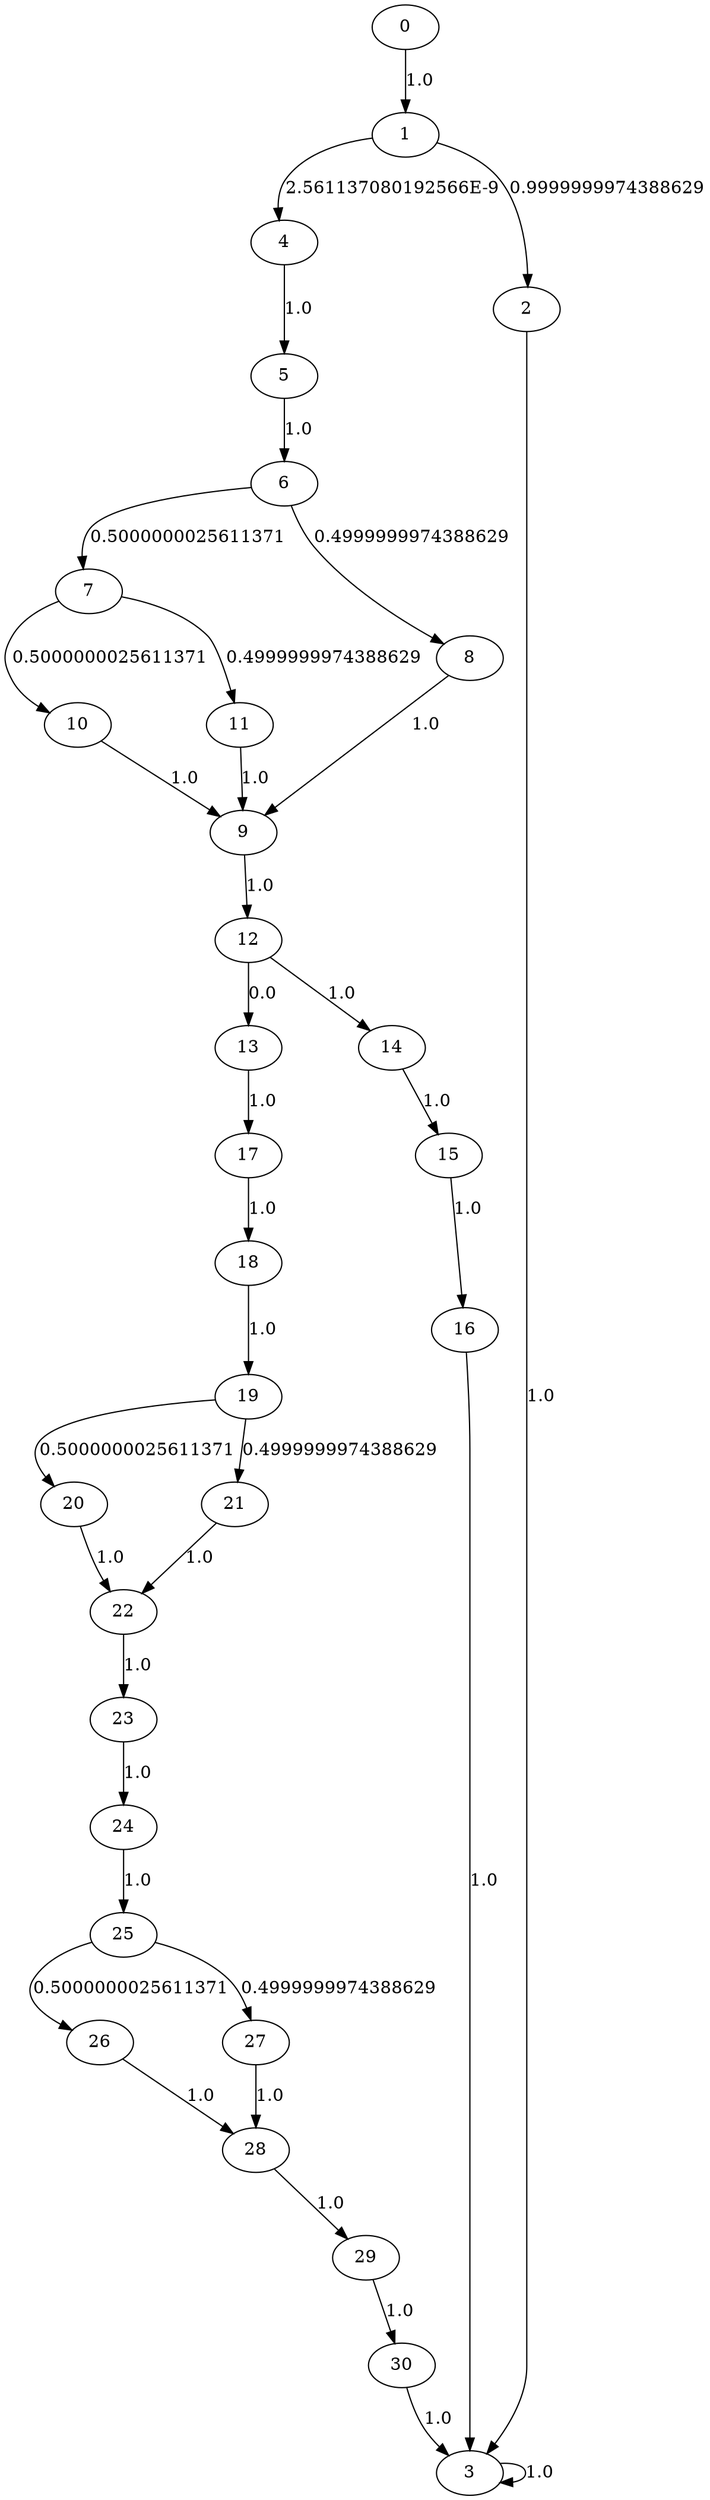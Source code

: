 digraph {
	22 -> 23[label= "1.0"];
	23 -> 24[label= "1.0"];
	24 -> 25[label= "1.0"];
	25 -> 26[label= "0.5000000025611371"];
	25 -> 27[label= "0.4999999974388629"];
	26 -> 28[label= "1.0"];
	27 -> 28[label= "1.0"];
	28 -> 29[label= "1.0"];
	29 -> 30[label= "1.0"];
	30 -> 3[label= "1.0"];
	10 -> 9[label= "1.0"];
	11 -> 9[label= "1.0"];
	12 -> 13[label= "0.0"];
	12 -> 14[label= "1.0"];
	13 -> 17[label= "1.0"];
	14 -> 15[label= "1.0"];
	15 -> 16[label= "1.0"];
	16 -> 3[label= "1.0"];
	17 -> 18[label= "1.0"];
	18 -> 19[label= "1.0"];
	19 -> 20[label= "0.5000000025611371"];
	19 -> 21[label= "0.4999999974388629"];
	0 -> 1[label= "1.0"];
	1 -> 4[label= "2.561137080192566E-9"];
	1 -> 2[label= "0.9999999974388629"];
	2 -> 3[label= "1.0"];
	3 -> 3[label= "1.0"];
	4 -> 5[label= "1.0"];
	5 -> 6[label= "1.0"];
	6 -> 7[label= "0.5000000025611371"];
	6 -> 8[label= "0.4999999974388629"];
	7 -> 10[label= "0.5000000025611371"];
	7 -> 11[label= "0.4999999974388629"];
	8 -> 9[label= "1.0"];
	9 -> 12[label= "1.0"];
	20 -> 22[label= "1.0"];
	21 -> 22[label= "1.0"];
}